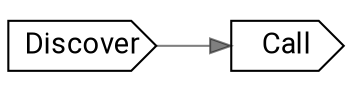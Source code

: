 // RunPBSV
digraph {
	compound=true rankdir=LR
	node [fontname=Roboto]
	edge [color="#00000080"]
	"call-Discover" [label=Discover shape=cds]
	"call-Call" [label=Call shape=cds]
	"call-Discover" -> "call-Call"
}
